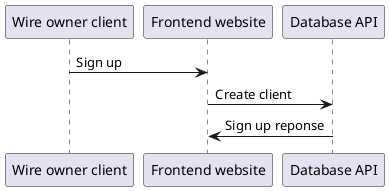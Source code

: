 
@startuml 
participant "Wire owner client" as client 
participant "Frontend website" as frontend
participant "Database API" as server

client -> frontend : Sign up
frontend -> server : Create client
server -> frontend : Sign up reponse

@enduml